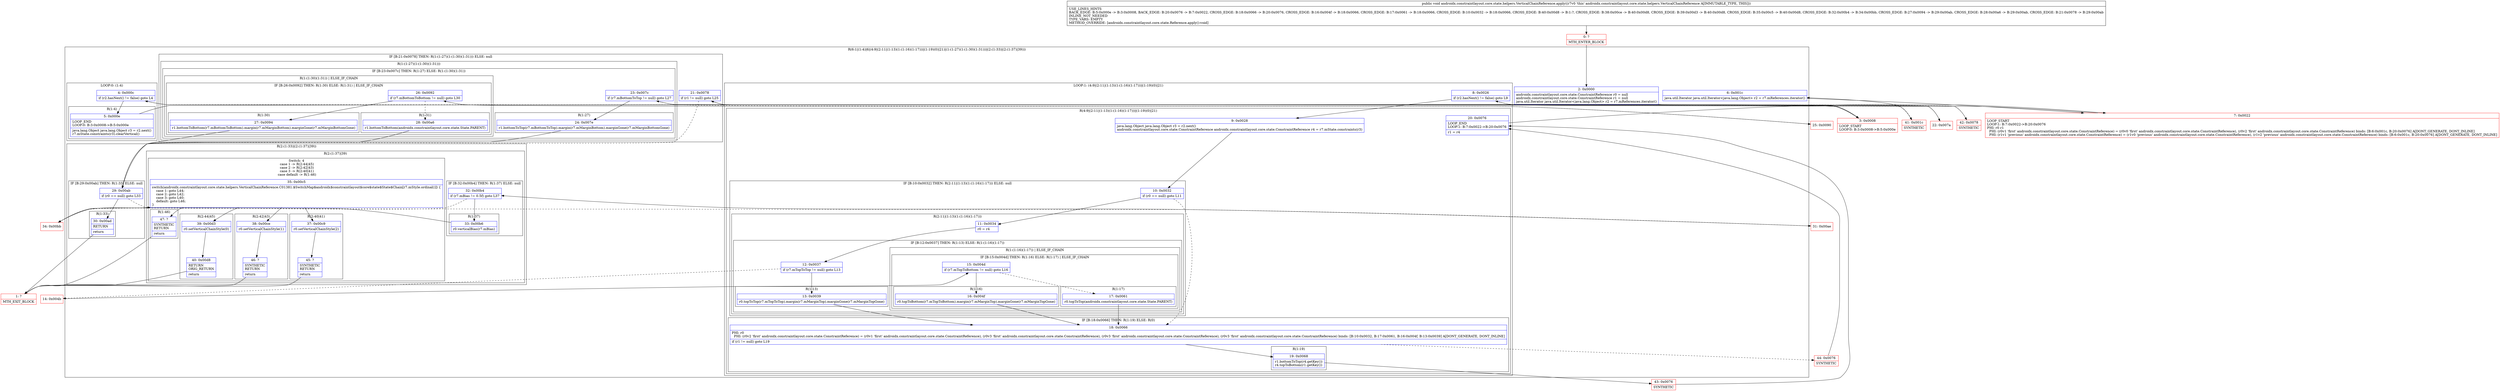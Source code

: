 digraph "CFG forandroidx.constraintlayout.core.state.helpers.VerticalChainReference.apply()V" {
subgraph cluster_Region_1025067370 {
label = "R(6:1|(1:4)|6|(4:9|(2:11|(1:13)(1:(1:16)(1:17)))|(1:19)(0)|21)|(1:(1:27)(1:(1:30)(1:31)))|(2:(1:33)|(2:(1:37)|39)))";
node [shape=record,color=blue];
Node_2 [shape=record,label="{2\:\ 0x0000|androidx.constraintlayout.core.state.ConstraintReference r0 = null\landroidx.constraintlayout.core.state.ConstraintReference r1 = null\ljava.util.Iterator java.util.Iterator\<java.lang.Object\> r2 = r7.mReferences.iterator()\l}"];
subgraph cluster_LoopRegion_282128576 {
label = "LOOP:0: (1:4)";
node [shape=record,color=blue];
Node_4 [shape=record,label="{4\:\ 0x000c|if (r2.hasNext() != false) goto L4\l}"];
subgraph cluster_Region_1304815335 {
label = "R(1:4)";
node [shape=record,color=blue];
Node_5 [shape=record,label="{5\:\ 0x000e|LOOP_END\lLOOP:0: B:3:0x0008\-\>B:5:0x000e\l|java.lang.Object java.lang.Object r3 = r2.next()\lr7.mState.constraints(r3).clearVertical()\l}"];
}
}
Node_6 [shape=record,label="{6\:\ 0x001c|java.util.Iterator java.util.Iterator\<java.lang.Object\> r2 = r7.mReferences.iterator()\l}"];
subgraph cluster_LoopRegion_746453984 {
label = "LOOP:1: (4:9|(2:11|(1:13)(1:(1:16)(1:17)))|(1:19)(0)|21)";
node [shape=record,color=blue];
Node_8 [shape=record,label="{8\:\ 0x0026|if (r2.hasNext() != false) goto L9\l}"];
subgraph cluster_Region_493260084 {
label = "R(4:9|(2:11|(1:13)(1:(1:16)(1:17)))|(1:19)(0)|21)";
node [shape=record,color=blue];
Node_9 [shape=record,label="{9\:\ 0x0028|java.lang.Object java.lang.Object r3 = r2.next()\landroidx.constraintlayout.core.state.ConstraintReference androidx.constraintlayout.core.state.ConstraintReference r4 = r7.mState.constraints(r3)\l}"];
subgraph cluster_IfRegion_2109492828 {
label = "IF [B:10:0x0032] THEN: R(2:11|(1:13)(1:(1:16)(1:17))) ELSE: null";
node [shape=record,color=blue];
Node_10 [shape=record,label="{10\:\ 0x0032|if (r0 == null) goto L11\l}"];
subgraph cluster_Region_34622145 {
label = "R(2:11|(1:13)(1:(1:16)(1:17)))";
node [shape=record,color=blue];
Node_11 [shape=record,label="{11\:\ 0x0034|r0 = r4\l}"];
subgraph cluster_IfRegion_296864155 {
label = "IF [B:12:0x0037] THEN: R(1:13) ELSE: R(1:(1:16)(1:17))";
node [shape=record,color=blue];
Node_12 [shape=record,label="{12\:\ 0x0037|if (r7.mTopToTop != null) goto L13\l}"];
subgraph cluster_Region_1043700163 {
label = "R(1:13)";
node [shape=record,color=blue];
Node_13 [shape=record,label="{13\:\ 0x0039|r0.topToTop(r7.mTopToTop).margin(r7.mMarginTop).marginGone(r7.mMarginTopGone)\l}"];
}
subgraph cluster_Region_238380477 {
label = "R(1:(1:16)(1:17)) | ELSE_IF_CHAIN\l";
node [shape=record,color=blue];
subgraph cluster_IfRegion_524545891 {
label = "IF [B:15:0x004d] THEN: R(1:16) ELSE: R(1:17) | ELSE_IF_CHAIN\l";
node [shape=record,color=blue];
Node_15 [shape=record,label="{15\:\ 0x004d|if (r7.mTopToBottom != null) goto L16\l}"];
subgraph cluster_Region_626709795 {
label = "R(1:16)";
node [shape=record,color=blue];
Node_16 [shape=record,label="{16\:\ 0x004f|r0.topToBottom(r7.mTopToBottom).margin(r7.mMarginTop).marginGone(r7.mMarginTopGone)\l}"];
}
subgraph cluster_Region_705366002 {
label = "R(1:17)";
node [shape=record,color=blue];
Node_17 [shape=record,label="{17\:\ 0x0061|r0.topToTop(androidx.constraintlayout.core.state.State.PARENT)\l}"];
}
}
}
}
}
}
subgraph cluster_IfRegion_252703962 {
label = "IF [B:18:0x0066] THEN: R(1:19) ELSE: R(0)";
node [shape=record,color=blue];
Node_18 [shape=record,label="{18\:\ 0x0066|PHI: r0 \l  PHI: (r0v2 'first' androidx.constraintlayout.core.state.ConstraintReference) = (r0v1 'first' androidx.constraintlayout.core.state.ConstraintReference), (r0v3 'first' androidx.constraintlayout.core.state.ConstraintReference), (r0v3 'first' androidx.constraintlayout.core.state.ConstraintReference), (r0v3 'first' androidx.constraintlayout.core.state.ConstraintReference) binds: [B:10:0x0032, B:17:0x0061, B:16:0x004f, B:13:0x0039] A[DONT_GENERATE, DONT_INLINE]\l|if (r1 != null) goto L19\l}"];
subgraph cluster_Region_2081414101 {
label = "R(1:19)";
node [shape=record,color=blue];
Node_19 [shape=record,label="{19\:\ 0x0068|r1.bottomToTop(r4.getKey())\lr4.topToBottom(r1.getKey())\l}"];
}
subgraph cluster_Region_894537913 {
label = "R(0)";
node [shape=record,color=blue];
}
}
Node_20 [shape=record,label="{20\:\ 0x0076|LOOP_END\lLOOP:1: B:7:0x0022\-\>B:20:0x0076\l|r1 = r4\l}"];
}
}
subgraph cluster_IfRegion_248084273 {
label = "IF [B:21:0x0078] THEN: R(1:(1:27)(1:(1:30)(1:31))) ELSE: null";
node [shape=record,color=blue];
Node_21 [shape=record,label="{21\:\ 0x0078|if (r1 != null) goto L25\l}"];
subgraph cluster_Region_708012697 {
label = "R(1:(1:27)(1:(1:30)(1:31)))";
node [shape=record,color=blue];
subgraph cluster_IfRegion_261028591 {
label = "IF [B:23:0x007c] THEN: R(1:27) ELSE: R(1:(1:30)(1:31))";
node [shape=record,color=blue];
Node_23 [shape=record,label="{23\:\ 0x007c|if (r7.mBottomToTop != null) goto L27\l}"];
subgraph cluster_Region_669992177 {
label = "R(1:27)";
node [shape=record,color=blue];
Node_24 [shape=record,label="{24\:\ 0x007e|r1.bottomToTop(r7.mBottomToTop).margin(r7.mMarginBottom).marginGone(r7.mMarginBottomGone)\l}"];
}
subgraph cluster_Region_255206538 {
label = "R(1:(1:30)(1:31)) | ELSE_IF_CHAIN\l";
node [shape=record,color=blue];
subgraph cluster_IfRegion_920365453 {
label = "IF [B:26:0x0092] THEN: R(1:30) ELSE: R(1:31) | ELSE_IF_CHAIN\l";
node [shape=record,color=blue];
Node_26 [shape=record,label="{26\:\ 0x0092|if (r7.mBottomToBottom != null) goto L30\l}"];
subgraph cluster_Region_1471602162 {
label = "R(1:30)";
node [shape=record,color=blue];
Node_27 [shape=record,label="{27\:\ 0x0094|r1.bottomToBottom(r7.mBottomToBottom).margin(r7.mMarginBottom).marginGone(r7.mMarginBottomGone)\l}"];
}
subgraph cluster_Region_1432712610 {
label = "R(1:31)";
node [shape=record,color=blue];
Node_28 [shape=record,label="{28\:\ 0x00a6|r1.bottomToBottom(androidx.constraintlayout.core.state.State.PARENT)\l}"];
}
}
}
}
}
}
subgraph cluster_Region_118319725 {
label = "R(2:(1:33)|(2:(1:37)|39))";
node [shape=record,color=blue];
subgraph cluster_IfRegion_196064781 {
label = "IF [B:29:0x00ab] THEN: R(1:33) ELSE: null";
node [shape=record,color=blue];
Node_29 [shape=record,label="{29\:\ 0x00ab|if (r0 == null) goto L33\l}"];
subgraph cluster_Region_2142020065 {
label = "R(1:33)";
node [shape=record,color=blue];
Node_30 [shape=record,label="{30\:\ 0x00ad|RETURN\l|return\l}"];
}
}
subgraph cluster_Region_1090570474 {
label = "R(2:(1:37)|39)";
node [shape=record,color=blue];
subgraph cluster_IfRegion_712803974 {
label = "IF [B:32:0x00b4] THEN: R(1:37) ELSE: null";
node [shape=record,color=blue];
Node_32 [shape=record,label="{32\:\ 0x00b4|if (r7.mBias != 0.5f) goto L37\l}"];
subgraph cluster_Region_2089483275 {
label = "R(1:37)";
node [shape=record,color=blue];
Node_33 [shape=record,label="{33\:\ 0x00b6|r0.verticalBias(r7.mBias)\l}"];
}
}
subgraph cluster_SwitchRegion_1187962790 {
label = "Switch: 4
 case 1 -> R(2:44|45)
 case 2 -> R(2:42|43)
 case 3 -> R(2:40|41)
 case default -> R(1:46)";
node [shape=record,color=blue];
Node_35 [shape=record,label="{35\:\ 0x00c5|switch(androidx.constraintlayout.core.state.helpers.VerticalChainReference.C01381.$SwitchMap$androidx$constraintlayout$core$state$State$Chain[r7.mStyle.ordinal()]) \{\l    case 1: goto L44;\l    case 2: goto L42;\l    case 3: goto L40;\l    default: goto L46;\l\}\l}"];
subgraph cluster_Region_2093807385 {
label = "R(2:44|45)";
node [shape=record,color=blue];
Node_39 [shape=record,label="{39\:\ 0x00d3|r0.setVerticalChainStyle(0)\l}"];
Node_40 [shape=record,label="{40\:\ 0x00d8|RETURN\lORIG_RETURN\l|return\l}"];
}
subgraph cluster_Region_1662883954 {
label = "R(2:42|43)";
node [shape=record,color=blue];
Node_38 [shape=record,label="{38\:\ 0x00ce|r0.setVerticalChainStyle(1)\l}"];
Node_46 [shape=record,label="{46\:\ ?|SYNTHETIC\lRETURN\l|return\l}"];
}
subgraph cluster_Region_359945666 {
label = "R(2:40|41)";
node [shape=record,color=blue];
Node_37 [shape=record,label="{37\:\ 0x00c9|r0.setVerticalChainStyle(2)\l}"];
Node_45 [shape=record,label="{45\:\ ?|SYNTHETIC\lRETURN\l|return\l}"];
}
subgraph cluster_Region_1551355191 {
label = "R(1:46)";
node [shape=record,color=blue];
Node_47 [shape=record,label="{47\:\ ?|SYNTHETIC\lRETURN\l|return\l}"];
}
}
}
}
}
Node_0 [shape=record,color=red,label="{0\:\ ?|MTH_ENTER_BLOCK\l}"];
Node_3 [shape=record,color=red,label="{3\:\ 0x0008|LOOP_START\lLOOP:0: B:3:0x0008\-\>B:5:0x000e\l}"];
Node_41 [shape=record,color=red,label="{41\:\ 0x001c|SYNTHETIC\l}"];
Node_7 [shape=record,color=red,label="{7\:\ 0x0022|LOOP_START\lLOOP:1: B:7:0x0022\-\>B:20:0x0076\lPHI: r0 r1 \l  PHI: (r0v1 'first' androidx.constraintlayout.core.state.ConstraintReference) = (r0v0 'first' androidx.constraintlayout.core.state.ConstraintReference), (r0v2 'first' androidx.constraintlayout.core.state.ConstraintReference) binds: [B:6:0x001c, B:20:0x0076] A[DONT_GENERATE, DONT_INLINE]\l  PHI: (r1v1 'previous' androidx.constraintlayout.core.state.ConstraintReference) = (r1v0 'previous' androidx.constraintlayout.core.state.ConstraintReference), (r1v2 'previous' androidx.constraintlayout.core.state.ConstraintReference) binds: [B:6:0x001c, B:20:0x0076] A[DONT_GENERATE, DONT_INLINE]\l}"];
Node_14 [shape=record,color=red,label="{14\:\ 0x004b}"];
Node_43 [shape=record,color=red,label="{43\:\ 0x0076|SYNTHETIC\l}"];
Node_44 [shape=record,color=red,label="{44\:\ 0x0076|SYNTHETIC\l}"];
Node_42 [shape=record,color=red,label="{42\:\ 0x0078|SYNTHETIC\l}"];
Node_22 [shape=record,color=red,label="{22\:\ 0x007a}"];
Node_25 [shape=record,color=red,label="{25\:\ 0x0090}"];
Node_1 [shape=record,color=red,label="{1\:\ ?|MTH_EXIT_BLOCK\l}"];
Node_31 [shape=record,color=red,label="{31\:\ 0x00ae}"];
Node_34 [shape=record,color=red,label="{34\:\ 0x00bb}"];
MethodNode[shape=record,label="{public void androidx.constraintlayout.core.state.helpers.VerticalChainReference.apply((r7v0 'this' androidx.constraintlayout.core.state.helpers.VerticalChainReference A[IMMUTABLE_TYPE, THIS]))  | USE_LINES_HINTS\lBACK_EDGE: B:5:0x000e \-\> B:3:0x0008, BACK_EDGE: B:20:0x0076 \-\> B:7:0x0022, CROSS_EDGE: B:18:0x0066 \-\> B:20:0x0076, CROSS_EDGE: B:16:0x004f \-\> B:18:0x0066, CROSS_EDGE: B:17:0x0061 \-\> B:18:0x0066, CROSS_EDGE: B:10:0x0032 \-\> B:18:0x0066, CROSS_EDGE: B:40:0x00d8 \-\> B:1:?, CROSS_EDGE: B:38:0x00ce \-\> B:40:0x00d8, CROSS_EDGE: B:39:0x00d3 \-\> B:40:0x00d8, CROSS_EDGE: B:35:0x00c5 \-\> B:40:0x00d8, CROSS_EDGE: B:32:0x00b4 \-\> B:34:0x00bb, CROSS_EDGE: B:27:0x0094 \-\> B:29:0x00ab, CROSS_EDGE: B:28:0x00a6 \-\> B:29:0x00ab, CROSS_EDGE: B:21:0x0078 \-\> B:29:0x00ab\lINLINE_NOT_NEEDED\lTYPE_VARS: EMPTY\lMETHOD_OVERRIDE: [androidx.constraintlayout.core.state.Reference.apply():void]\l}"];
MethodNode -> Node_0;Node_2 -> Node_3;
Node_4 -> Node_5;
Node_4 -> Node_41[style=dashed];
Node_5 -> Node_3;
Node_6 -> Node_7;
Node_8 -> Node_9;
Node_8 -> Node_42[style=dashed];
Node_9 -> Node_10;
Node_10 -> Node_11;
Node_10 -> Node_18[style=dashed];
Node_11 -> Node_12;
Node_12 -> Node_13;
Node_12 -> Node_14[style=dashed];
Node_13 -> Node_18;
Node_15 -> Node_16;
Node_15 -> Node_17[style=dashed];
Node_16 -> Node_18;
Node_17 -> Node_18;
Node_18 -> Node_19;
Node_18 -> Node_44[style=dashed];
Node_19 -> Node_43;
Node_20 -> Node_7;
Node_21 -> Node_22;
Node_21 -> Node_29[style=dashed];
Node_23 -> Node_24;
Node_23 -> Node_25[style=dashed];
Node_24 -> Node_29;
Node_26 -> Node_27;
Node_26 -> Node_28[style=dashed];
Node_27 -> Node_29;
Node_28 -> Node_29;
Node_29 -> Node_30;
Node_29 -> Node_31[style=dashed];
Node_30 -> Node_1;
Node_32 -> Node_33;
Node_32 -> Node_34[style=dashed];
Node_33 -> Node_34;
Node_35 -> Node_37;
Node_35 -> Node_38;
Node_35 -> Node_39;
Node_35 -> Node_47;
Node_39 -> Node_40;
Node_40 -> Node_1;
Node_38 -> Node_46;
Node_46 -> Node_1;
Node_37 -> Node_45;
Node_45 -> Node_1;
Node_47 -> Node_1;
Node_0 -> Node_2;
Node_3 -> Node_4;
Node_41 -> Node_6;
Node_7 -> Node_8;
Node_14 -> Node_15;
Node_43 -> Node_20;
Node_44 -> Node_20;
Node_42 -> Node_21;
Node_22 -> Node_23;
Node_25 -> Node_26;
Node_31 -> Node_32;
Node_34 -> Node_35;
}

